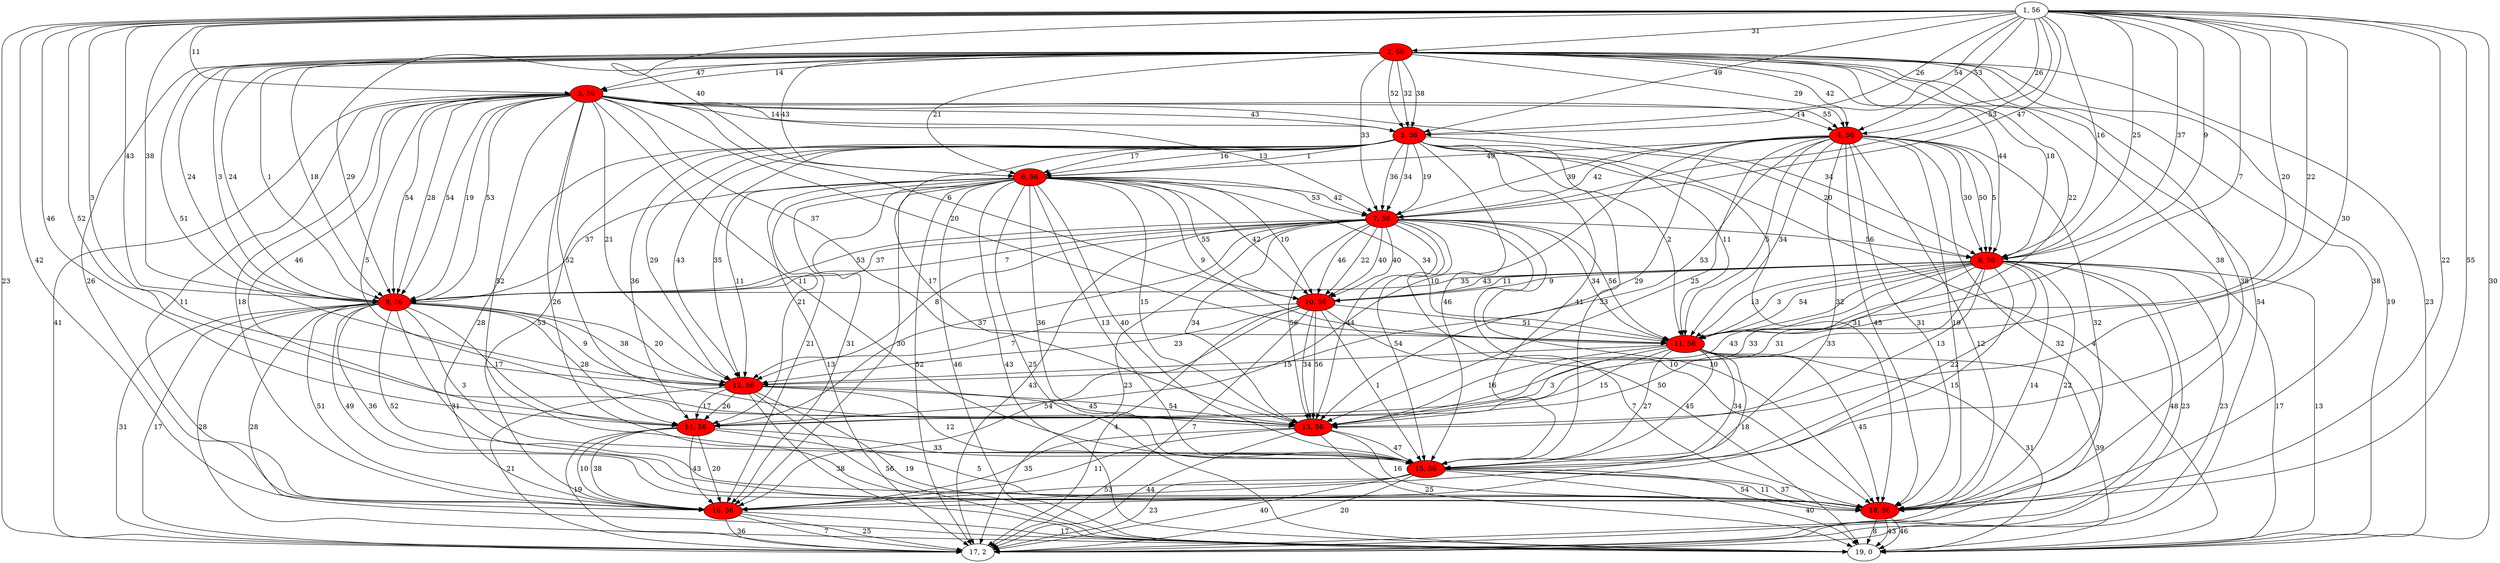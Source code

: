 digraph G{
1[label="1, 56"]
2[label="2, 56"]
3[label="3, 56"]
4[label="4, 56"]
5[label="5, 56"]
6[label="6, 56"]
7[label="7, 56"]
8[label="8, 56"]
9[label="9, 56"]
10[label="10, 56"]
11[label="11, 56"]
12[label="12, 56"]
13[label="13, 56"]
14[label="14, 56"]
15[label="15, 56"]
16[label="16, 56"]
17[label="17, 2"]
18[label="18, 56"]
19[label="19, 0"]
1->5[label="54"]
1->12[label="3"]
1->13[label="52"]
1->9[label="43"]
1->5[label="49"]
1->4[label="26"]
1->14[label="46"]
1->7[label="53"]
1->16[label="42"]
1->6[label="40"]
1->11[label="7"]
1->11[label="20"]
1->3[label="11"]
1->8[label="16"]
1->18[label="22"]
1->5[label="26"]
1->19[label="30"]
1->11[label="22"]
1->18[label="55"]
1->7[label="47"]
1->8[label="25"]
1->8[label="37"]
1->13[label="30"]
1->17[label="23"]
1->9[label="38"]
1->8[label="9"]
1->4[label="53"]
1->2[label="31"]
2[style = filled,fillcolor=red]
2->12[label="51"]
2->19[label="19"]
2->6[label="43"]
2->9[label="3"]
2->8[label="18"]
2->9[label="1"]
2->5[label="32"]
2->9[label="18"]
2->17[label="54"]
2->5[label="38"]
2->3[label="14"]
2->18[label="38"]
2->11[label="22"]
2->9[label="29"]
2->9[label="24"]
2->16[label="26"]
2->4[label="29"]
2->7[label="33"]
2->19[label="23"]
2->8[label="44"]
2->15[label="38"]
2->18[label="38"]
2->9[label="24"]
2->4[label="42"]
2->6[label="21"]
2->5[label="52"]
2->3[label="47"]
3[style = filled,fillcolor=red]
3->16[label="11"]
3->5[label="43"]
3->9[label="53"]
3->9[label="54"]
3->9[label="28"]
3->15[label="52"]
3->9[label="19"]
3->12[label="21"]
3->4[label="14"]
3->18[label="26"]
3->17[label="41"]
3->15[label="11"]
3->13[label="52"]
3->13[label="5"]
3->11[label="37"]
3->10[label="6"]
3->14[label="46"]
3->5[label="14"]
3->8[label="34"]
3->16[label="18"]
3->11[label="20"]
3->4[label="55"]
3->9[label="54"]
3->7[label="13"]
4[style = filled,fillcolor=red]
4->12[label="53"]
4->7[label="39"]
4->8[label="30"]
4->7[label="42"]
4->6[label="49"]
4->13[label="29"]
4->18[label="45"]
4->13[label="25"]
4->17[label="12"]
4->14[label="10"]
4->11[label="5"]
4->8[label="50"]
4->11[label="34"]
4->8[label="5"]
4->18[label="31"]
4->15[label="32"]
4->18[label="19"]
4->17[label="32"]
4->18[label="32"]
5[style = filled,fillcolor=red]
5->15[label="33"]
5->12[label="29"]
5->15[label="41"]
5->19[label="4"]
5->6[label="1"]
5->7[label="19"]
5->12[label="43"]
5->13[label="17"]
5->6[label="17"]
5->12[label="35"]
5->16[label="53"]
5->6[label="16"]
5->14[label="36"]
5->11[label="11"]
5->15[label="46"]
5->16[label="28"]
5->18[label="31"]
5->7[label="36"]
5->8[label="20"]
5->7[label="34"]
5->11[label="2"]
6[style = filled,fillcolor=red]
6->16[label="31"]
6->19[label="46"]
6->15[label="36"]
6->19[label="43"]
6->11[label="9"]
6->15[label="13"]
6->16[label="30"]
6->12[label="11"]
6->16[label="21"]
6->10[label="10"]
6->17[label="52"]
6->10[label="55"]
6->13[label="15"]
6->9[label="37"]
6->10[label="42"]
6->7[label="42"]
6->11[label="34"]
6->19[label="25"]
6->17[label="13"]
6->7[label="53"]
6->14[label="21"]
6->15[label="40"]
7[style = filled,fillcolor=red]
7->12[label="8"]
7->10[label="22"]
7->9[label="7"]
7->13[label="44"]
7->17[label="23"]
7->10[label="40"]
7->18[label="10"]
7->18[label="10"]
7->15[label="54"]
7->14[label="37"]
7->11[label="56"]
7->9[label="53"]
7->19[label="50"]
7->10[label="40"]
7->9[label="37"]
7->8[label="56"]
7->10[label="46"]
7->13[label="34"]
7->17[label="43"]
7->11[label="34"]
7->13[label="56"]
8[style = filled,fillcolor=red]
8->18[label="14"]
8->10[label="43"]
8->15[label="22"]
8->11[label="13"]
8->17[label="23"]
8->11[label="3"]
8->16[label="15"]
8->18[label="22"]
8->9[label="35"]
8->19[label="17"]
8->14[label="31"]
8->13[label="33"]
8->10[label="11"]
8->19[label="13"]
8->11[label="54"]
8->14[label="43"]
8->17[label="48"]
8->13[label="13"]
8->17[label="23"]
8->14[label="33"]
8->10[label="9"]
9[style = filled,fillcolor=red]
9->18[label="36"]
9->14[label="17"]
9->17[label="17"]
9->12[label="9"]
9->17[label="31"]
9->12[label="38"]
9->14[label="28"]
9->19[label="28"]
9->18[label="52"]
9->15[label="3"]
9->18[label="31"]
9->19[label="28"]
9->18[label="49"]
9->12[label="20"]
9->16[label="51"]
10[style = filled,fillcolor=red]
10->11[label="51"]
10->12[label="23"]
10->12[label="7"]
10->13[label="56"]
10->18[label="7"]
10->16[label="54"]
10->15[label="1"]
10->17[label="4"]
10->13[label="34"]
10->17[label="7"]
11[style = filled,fillcolor=red]
11->18[label="45"]
11->15[label="34"]
11->13[label="16"]
11->19[label="31"]
11->19[label="39"]
11->15[label="27"]
11->13[label="3"]
11->16[label="18"]
11->13[label="15"]
11->15[label="45"]
11->12[label="15"]
12[style = filled,fillcolor=red]
12->19[label="38"]
12->19[label="56"]
12->13[label="45"]
12->19[label="19"]
12->13[label="54"]
12->17[label="21"]
12->14[label="17"]
12->14[label="26"]
12->15[label="12"]
13[style = filled,fillcolor=red]
13->18[label="16"]
13->16[label="35"]
13->17[label="44"]
13->19[label="25"]
13->15[label="47"]
13->16[label="11"]
14[style = filled,fillcolor=red]
14->16[label="38"]
14->16[label="43"]
14->16[label="20"]
14->15[label="33"]
14->16[label="10"]
14->18[label="5"]
14->17[label="19"]
15[style = filled,fillcolor=red]
15->18[label="54"]
15->18[label="11"]
15->18[label="37"]
15->17[label="23"]
15->19[label="40"]
15->16[label="53"]
15->17[label="40"]
15->17[label="20"]
16[style = filled,fillcolor=red]
16->17[label="36"]
16->17[label="7"]
16->17[label="25"]
16->19[label="17"]
18[style = filled,fillcolor=red]
18->19[label="43"]
18->19[label="46"]
18->19[label="8"]
}
